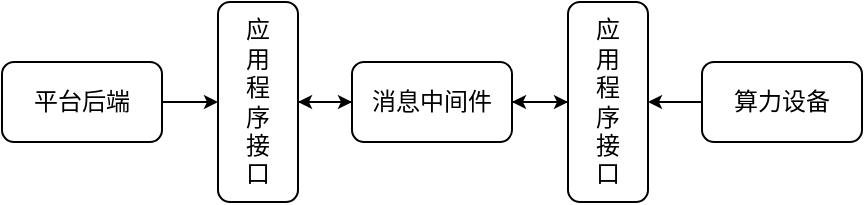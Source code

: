 <mxfile version="20.6.2" type="github" pages="3">
  <diagram id="Z5o-XBMrTSj4fSDcp_ur" name="第 1 页">
    <mxGraphModel dx="1412" dy="698" grid="1" gridSize="10" guides="1" tooltips="1" connect="1" arrows="1" fold="1" page="1" pageScale="1" pageWidth="827" pageHeight="1169" math="0" shadow="0">
      <root>
        <mxCell id="0" />
        <mxCell id="1" parent="0" />
        <mxCell id="eD9Z8nEgkGiUGbG3bUTv-1" value="" style="group;fontFamily=Times New Roman;" parent="1" vertex="1" connectable="0">
          <mxGeometry width="430" height="100" as="geometry" />
        </mxCell>
        <mxCell id="m2A-BP2biwovVv5hPknS-1" value="&lt;font&gt;平台后端&lt;/font&gt;" style="rounded=1;whiteSpace=wrap;html=1;fillStyle=auto;fontFamily=Times New Roman;" parent="eD9Z8nEgkGiUGbG3bUTv-1" vertex="1">
          <mxGeometry y="30" width="80" height="40" as="geometry" />
        </mxCell>
        <mxCell id="m2A-BP2biwovVv5hPknS-2" value="应&lt;br&gt;用&lt;br&gt;程&lt;br&gt;序&lt;br&gt;接&lt;br&gt;口" style="rounded=1;whiteSpace=wrap;html=1;direction=south;align=center;fontFamily=Times New Roman;" parent="eD9Z8nEgkGiUGbG3bUTv-1" vertex="1">
          <mxGeometry x="108" width="40" height="100" as="geometry" />
        </mxCell>
        <mxCell id="XnITFm0VWWCtZVJkx_3x-4" style="edgeStyle=orthogonalEdgeStyle;curved=1;rounded=0;orthogonalLoop=1;jettySize=auto;html=1;exitX=1;exitY=0.5;exitDx=0;exitDy=0;entryX=0.5;entryY=1;entryDx=0;entryDy=0;strokeWidth=1;endSize=4;startSize=4;shadow=0;sketch=0;fontFamily=Times New Roman;" parent="eD9Z8nEgkGiUGbG3bUTv-1" source="m2A-BP2biwovVv5hPknS-1" target="m2A-BP2biwovVv5hPknS-2" edge="1">
          <mxGeometry relative="1" as="geometry" />
        </mxCell>
        <mxCell id="m2A-BP2biwovVv5hPknS-3" value="应&lt;br&gt;用&lt;br&gt;程&lt;br&gt;序&lt;br&gt;接&lt;br&gt;口" style="rounded=1;whiteSpace=wrap;html=1;direction=south;fontFamily=Times New Roman;" parent="eD9Z8nEgkGiUGbG3bUTv-1" vertex="1">
          <mxGeometry x="283" width="40" height="100" as="geometry" />
        </mxCell>
        <mxCell id="XnITFm0VWWCtZVJkx_3x-9" style="edgeStyle=orthogonalEdgeStyle;curved=1;rounded=0;orthogonalLoop=1;jettySize=auto;html=1;exitX=0;exitY=0.5;exitDx=0;exitDy=0;entryX=0.5;entryY=0;entryDx=0;entryDy=0;strokeWidth=1;startSize=4;endSize=4;fontFamily=Times New Roman;" parent="eD9Z8nEgkGiUGbG3bUTv-1" source="m2A-BP2biwovVv5hPknS-4" target="m2A-BP2biwovVv5hPknS-2" edge="1">
          <mxGeometry relative="1" as="geometry" />
        </mxCell>
        <mxCell id="XnITFm0VWWCtZVJkx_3x-10" style="edgeStyle=orthogonalEdgeStyle;curved=1;rounded=0;orthogonalLoop=1;jettySize=auto;html=1;exitX=1;exitY=0.5;exitDx=0;exitDy=0;entryX=0.5;entryY=1;entryDx=0;entryDy=0;strokeWidth=1;startSize=4;endSize=4;fontFamily=Times New Roman;" parent="eD9Z8nEgkGiUGbG3bUTv-1" source="m2A-BP2biwovVv5hPknS-4" target="m2A-BP2biwovVv5hPknS-3" edge="1">
          <mxGeometry relative="1" as="geometry" />
        </mxCell>
        <mxCell id="m2A-BP2biwovVv5hPknS-4" value="消息中间件" style="rounded=1;whiteSpace=wrap;html=1;fontFamily=Times New Roman;" parent="eD9Z8nEgkGiUGbG3bUTv-1" vertex="1">
          <mxGeometry x="175" y="30" width="80" height="40" as="geometry" />
        </mxCell>
        <mxCell id="XnITFm0VWWCtZVJkx_3x-8" style="edgeStyle=orthogonalEdgeStyle;curved=1;rounded=0;orthogonalLoop=1;jettySize=auto;html=1;exitX=0.5;exitY=0;exitDx=0;exitDy=0;entryX=0;entryY=0.5;entryDx=0;entryDy=0;strokeWidth=1;startSize=4;endSize=4;fontFamily=Times New Roman;" parent="eD9Z8nEgkGiUGbG3bUTv-1" source="m2A-BP2biwovVv5hPknS-2" target="m2A-BP2biwovVv5hPknS-4" edge="1">
          <mxGeometry relative="1" as="geometry" />
        </mxCell>
        <mxCell id="XnITFm0VWWCtZVJkx_3x-11" style="edgeStyle=orthogonalEdgeStyle;curved=1;rounded=0;orthogonalLoop=1;jettySize=auto;html=1;exitX=0.5;exitY=1;exitDx=0;exitDy=0;entryX=1;entryY=0.5;entryDx=0;entryDy=0;strokeWidth=1;startSize=4;endSize=4;fontFamily=Times New Roman;" parent="eD9Z8nEgkGiUGbG3bUTv-1" source="m2A-BP2biwovVv5hPknS-3" target="m2A-BP2biwovVv5hPknS-4" edge="1">
          <mxGeometry relative="1" as="geometry" />
        </mxCell>
        <mxCell id="XnITFm0VWWCtZVJkx_3x-12" style="edgeStyle=orthogonalEdgeStyle;curved=1;rounded=0;orthogonalLoop=1;jettySize=auto;html=1;exitX=0;exitY=0.5;exitDx=0;exitDy=0;entryX=0.5;entryY=0;entryDx=0;entryDy=0;strokeWidth=1;startSize=4;endSize=4;fontFamily=Times New Roman;" parent="eD9Z8nEgkGiUGbG3bUTv-1" source="m2A-BP2biwovVv5hPknS-5" target="m2A-BP2biwovVv5hPknS-3" edge="1">
          <mxGeometry relative="1" as="geometry" />
        </mxCell>
        <mxCell id="m2A-BP2biwovVv5hPknS-5" value="算力设备" style="rounded=1;whiteSpace=wrap;html=1;fontFamily=Times New Roman;" parent="eD9Z8nEgkGiUGbG3bUTv-1" vertex="1">
          <mxGeometry x="350" y="30" width="80" height="40" as="geometry" />
        </mxCell>
      </root>
    </mxGraphModel>
  </diagram>
  <diagram id="NqfYQfu_OjEQoAn3OOpA" name="第 2 页">
    <mxGraphModel dx="1154" dy="739" grid="1" gridSize="10" guides="1" tooltips="1" connect="1" arrows="1" fold="1" page="1" pageScale="1" pageWidth="827" pageHeight="1169" math="0" shadow="0">
      <root>
        <mxCell id="0" />
        <mxCell id="1" parent="0" />
        <mxCell id="nJHlU1QO6dkzwzYq_l67-1" value="数据库服务器" style="rounded=0;whiteSpace=wrap;html=1;" parent="1" vertex="1">
          <mxGeometry x="40" y="40" width="80" height="40" as="geometry" />
        </mxCell>
        <mxCell id="nJHlU1QO6dkzwzYq_l67-2" value="数据库服务器" style="rounded=0;whiteSpace=wrap;html=1;" parent="1" vertex="1">
          <mxGeometry x="40" y="90" width="80" height="40" as="geometry" />
        </mxCell>
        <mxCell id="nJHlU1QO6dkzwzYq_l67-3" value="数据库服务器" style="rounded=0;whiteSpace=wrap;html=1;" parent="1" vertex="1">
          <mxGeometry x="40" y="140" width="80" height="40" as="geometry" />
        </mxCell>
        <mxCell id="nJHlU1QO6dkzwzYq_l67-15" style="edgeStyle=orthogonalEdgeStyle;rounded=0;orthogonalLoop=1;jettySize=auto;html=1;exitX=0;exitY=0.5;exitDx=0;exitDy=0;entryX=1;entryY=0.5;entryDx=0;entryDy=0;" parent="1" source="nJHlU1QO6dkzwzYq_l67-4" target="nJHlU1QO6dkzwzYq_l67-2" edge="1">
          <mxGeometry relative="1" as="geometry" />
        </mxCell>
        <mxCell id="nJHlU1QO6dkzwzYq_l67-16" style="edgeStyle=orthogonalEdgeStyle;rounded=0;orthogonalLoop=1;jettySize=auto;html=1;exitX=0;exitY=0.5;exitDx=0;exitDy=0;entryX=1;entryY=0.5;entryDx=0;entryDy=0;" parent="1" source="nJHlU1QO6dkzwzYq_l67-4" target="nJHlU1QO6dkzwzYq_l67-1" edge="1">
          <mxGeometry relative="1" as="geometry" />
        </mxCell>
        <mxCell id="nJHlU1QO6dkzwzYq_l67-17" style="edgeStyle=orthogonalEdgeStyle;rounded=0;orthogonalLoop=1;jettySize=auto;html=1;exitX=0;exitY=0.5;exitDx=0;exitDy=0;entryX=1;entryY=0.5;entryDx=0;entryDy=0;" parent="1" source="nJHlU1QO6dkzwzYq_l67-4" target="nJHlU1QO6dkzwzYq_l67-3" edge="1">
          <mxGeometry relative="1" as="geometry" />
        </mxCell>
        <mxCell id="nJHlU1QO6dkzwzYq_l67-4" value="消息中间件" style="rounded=0;whiteSpace=wrap;html=1;" parent="1" vertex="1">
          <mxGeometry x="160" y="90" width="80" height="40" as="geometry" />
        </mxCell>
        <mxCell id="nJHlU1QO6dkzwzYq_l67-11" style="edgeStyle=orthogonalEdgeStyle;rounded=0;orthogonalLoop=1;jettySize=auto;html=1;exitX=0;exitY=0.5;exitDx=0;exitDy=0;entryX=1;entryY=0.5;entryDx=0;entryDy=0;" parent="1" source="nJHlU1QO6dkzwzYq_l67-5" target="nJHlU1QO6dkzwzYq_l67-4" edge="1">
          <mxGeometry relative="1" as="geometry" />
        </mxCell>
        <mxCell id="nJHlU1QO6dkzwzYq_l67-5" value="数据库客户端" style="rounded=0;whiteSpace=wrap;html=1;" parent="1" vertex="1">
          <mxGeometry x="280" y="90" width="80" height="40" as="geometry" />
        </mxCell>
        <mxCell id="nJHlU1QO6dkzwzYq_l67-8" style="edgeStyle=orthogonalEdgeStyle;rounded=0;orthogonalLoop=1;jettySize=auto;html=1;exitX=0;exitY=0.5;exitDx=0;exitDy=0;entryX=1;entryY=0.5;entryDx=0;entryDy=0;" parent="1" source="nJHlU1QO6dkzwzYq_l67-6" target="nJHlU1QO6dkzwzYq_l67-4" edge="1">
          <mxGeometry relative="1" as="geometry" />
        </mxCell>
        <mxCell id="nJHlU1QO6dkzwzYq_l67-6" value="数据库客户端" style="rounded=0;whiteSpace=wrap;html=1;" parent="1" vertex="1">
          <mxGeometry x="280" y="40" width="80" height="40" as="geometry" />
        </mxCell>
        <mxCell id="nJHlU1QO6dkzwzYq_l67-14" style="edgeStyle=orthogonalEdgeStyle;rounded=0;orthogonalLoop=1;jettySize=auto;html=1;exitX=0;exitY=0.5;exitDx=0;exitDy=0;entryX=1;entryY=0.5;entryDx=0;entryDy=0;" parent="1" source="nJHlU1QO6dkzwzYq_l67-7" target="nJHlU1QO6dkzwzYq_l67-4" edge="1">
          <mxGeometry relative="1" as="geometry" />
        </mxCell>
        <mxCell id="nJHlU1QO6dkzwzYq_l67-7" value="数据库客户端" style="rounded=0;whiteSpace=wrap;html=1;" parent="1" vertex="1">
          <mxGeometry x="280" y="140" width="80" height="40" as="geometry" />
        </mxCell>
      </root>
    </mxGraphModel>
  </diagram>
  <diagram id="vQym3p8uE6IOfwuqDDqi" name="第 3 页">
    <mxGraphModel dx="1412" dy="755" grid="1" gridSize="10" guides="1" tooltips="1" connect="1" arrows="1" fold="1" page="1" pageScale="1" pageWidth="827" pageHeight="1169" math="1" shadow="0">
      <root>
        <mxCell id="0" />
        <mxCell id="1" parent="0" />
      </root>
    </mxGraphModel>
  </diagram>
</mxfile>
